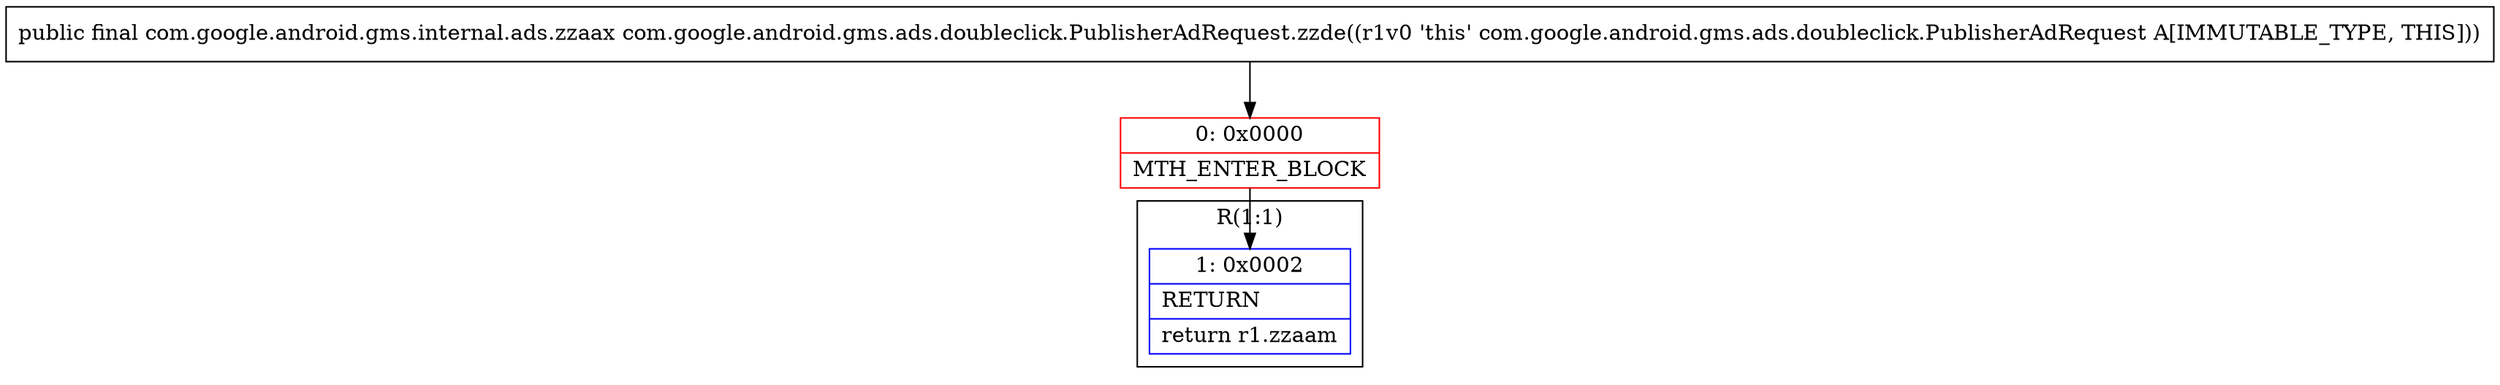 digraph "CFG forcom.google.android.gms.ads.doubleclick.PublisherAdRequest.zzde()Lcom\/google\/android\/gms\/internal\/ads\/zzaax;" {
subgraph cluster_Region_932902783 {
label = "R(1:1)";
node [shape=record,color=blue];
Node_1 [shape=record,label="{1\:\ 0x0002|RETURN\l|return r1.zzaam\l}"];
}
Node_0 [shape=record,color=red,label="{0\:\ 0x0000|MTH_ENTER_BLOCK\l}"];
MethodNode[shape=record,label="{public final com.google.android.gms.internal.ads.zzaax com.google.android.gms.ads.doubleclick.PublisherAdRequest.zzde((r1v0 'this' com.google.android.gms.ads.doubleclick.PublisherAdRequest A[IMMUTABLE_TYPE, THIS])) }"];
MethodNode -> Node_0;
Node_0 -> Node_1;
}

